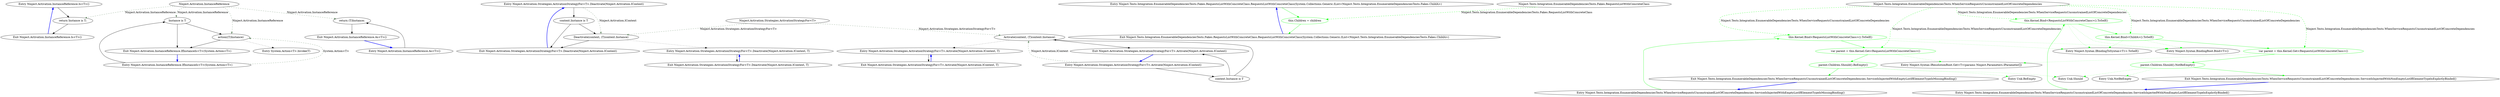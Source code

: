 digraph  {
m0_0 [label="Entry Ninject.Activation.InstanceReference.Is<T>()", span="34-34", cluster="Ninject.Activation.InstanceReference.Is<T>()", file="ConstructorSelectionTests.cs"];
m0_1 [label="return Instance is T;", span="36-36", cluster="Ninject.Activation.InstanceReference.Is<T>()", file="ConstructorSelectionTests.cs"];
m0_2 [label="Exit Ninject.Activation.InstanceReference.Is<T>()", span="34-34", cluster="Ninject.Activation.InstanceReference.Is<T>()", file="ConstructorSelectionTests.cs"];
m0_3 [label="Entry Ninject.Activation.InstanceReference.As<T>()", span="44-44", cluster="Ninject.Activation.InstanceReference.As<T>()", file="ConstructorSelectionTests.cs"];
m0_4 [label="return (T)Instance;", span="46-46", cluster="Ninject.Activation.InstanceReference.As<T>()", file="ConstructorSelectionTests.cs"];
m0_5 [label="Exit Ninject.Activation.InstanceReference.As<T>()", span="44-44", cluster="Ninject.Activation.InstanceReference.As<T>()", file="ConstructorSelectionTests.cs"];
m0_6 [label="Entry Ninject.Activation.InstanceReference.IfInstanceIs<T>(System.Action<T>)", span="54-54", cluster="Ninject.Activation.InstanceReference.IfInstanceIs<T>(System.Action<T>)", file="ConstructorSelectionTests.cs"];
m0_7 [label="Instance is T", span="56-56", cluster="Ninject.Activation.InstanceReference.IfInstanceIs<T>(System.Action<T>)", file="ConstructorSelectionTests.cs"];
m0_8 [label="action((T)Instance)", span="57-57", cluster="Ninject.Activation.InstanceReference.IfInstanceIs<T>(System.Action<T>)", file="ConstructorSelectionTests.cs"];
m0_9 [label="Exit Ninject.Activation.InstanceReference.IfInstanceIs<T>(System.Action<T>)", span="54-54", cluster="Ninject.Activation.InstanceReference.IfInstanceIs<T>(System.Action<T>)", file="ConstructorSelectionTests.cs"];
m0_10 [label="Entry System.Action<T>.Invoke(T)", span="0-0", cluster="System.Action<T>.Invoke(T)", file="ConstructorSelectionTests.cs"];
m0_11 [label="Ninject.Activation.InstanceReference", span="", file="ConstructorSelectionTests.cs"];
m1_5 [label="Entry Ninject.Activation.Strategies.ActivationStrategyFor<T>.Deactivate(Ninject.Activation.IContext)", span="12-12", cluster="Ninject.Activation.Strategies.ActivationStrategyFor<T>.Deactivate(Ninject.Activation.IContext)", file="ReadOnlyKernel.cs"];
m1_6 [label="context.Instance is T", span="14-14", cluster="Ninject.Activation.Strategies.ActivationStrategyFor<T>.Deactivate(Ninject.Activation.IContext)", file="ReadOnlyKernel.cs"];
m1_7 [label="Deactivate(context, (T)context.Instance)", span="15-15", cluster="Ninject.Activation.Strategies.ActivationStrategyFor<T>.Deactivate(Ninject.Activation.IContext)", file="ReadOnlyKernel.cs"];
m1_8 [label="Exit Ninject.Activation.Strategies.ActivationStrategyFor<T>.Deactivate(Ninject.Activation.IContext)", span="12-12", cluster="Ninject.Activation.Strategies.ActivationStrategyFor<T>.Deactivate(Ninject.Activation.IContext)", file="ReadOnlyKernel.cs"];
m1_4 [label="Entry Ninject.Activation.Strategies.ActivationStrategyFor<T>.Activate(Ninject.Activation.IContext, T)", span="18-18", cluster="Ninject.Activation.Strategies.ActivationStrategyFor<T>.Activate(Ninject.Activation.IContext, T)", file="ReadOnlyKernel.cs"];
m1_10 [label="Exit Ninject.Activation.Strategies.ActivationStrategyFor<T>.Activate(Ninject.Activation.IContext, T)", span="18-18", cluster="Ninject.Activation.Strategies.ActivationStrategyFor<T>.Activate(Ninject.Activation.IContext, T)", file="ReadOnlyKernel.cs"];
m1_9 [label="Entry Ninject.Activation.Strategies.ActivationStrategyFor<T>.Deactivate(Ninject.Activation.IContext, T)", span="19-19", cluster="Ninject.Activation.Strategies.ActivationStrategyFor<T>.Deactivate(Ninject.Activation.IContext, T)", file="ReadOnlyKernel.cs"];
m1_11 [label="Exit Ninject.Activation.Strategies.ActivationStrategyFor<T>.Deactivate(Ninject.Activation.IContext, T)", span="19-19", cluster="Ninject.Activation.Strategies.ActivationStrategyFor<T>.Deactivate(Ninject.Activation.IContext, T)", file="ReadOnlyKernel.cs"];
m1_0 [label="Entry Ninject.Activation.Strategies.ActivationStrategyFor<T>.Activate(Ninject.Activation.IContext)", span="6-6", cluster="Ninject.Activation.Strategies.ActivationStrategyFor<T>.Activate(Ninject.Activation.IContext)", file="ReadOnlyKernel.cs"];
m1_1 [label="context.Instance is T", span="8-8", cluster="Ninject.Activation.Strategies.ActivationStrategyFor<T>.Activate(Ninject.Activation.IContext)", file="ReadOnlyKernel.cs"];
m1_2 [label="Activate(context, (T)context.Instance)", span="9-9", cluster="Ninject.Activation.Strategies.ActivationStrategyFor<T>.Activate(Ninject.Activation.IContext)", file="ReadOnlyKernel.cs"];
m1_3 [label="Exit Ninject.Activation.Strategies.ActivationStrategyFor<T>.Activate(Ninject.Activation.IContext)", span="6-6", cluster="Ninject.Activation.Strategies.ActivationStrategyFor<T>.Activate(Ninject.Activation.IContext)", file="ReadOnlyKernel.cs"];
m1_12 [label="Ninject.Activation.Strategies.ActivationStrategyFor<T>", span="", file="ReadOnlyKernel.cs"];
m2_0 [label="Entry Ninject.Tests.Integration.EnumerableDependenciesTests.Fakes.RequestsListWithConcreteClass.RequestsListWithConcreteClass(System.Collections.Generic.IList<Ninject.Tests.Integration.EnumerableDependenciesTests.Fakes.ChildA>)", span="6-6", cluster="Ninject.Tests.Integration.EnumerableDependenciesTests.Fakes.RequestsListWithConcreteClass.RequestsListWithConcreteClass(System.Collections.Generic.IList<Ninject.Tests.Integration.EnumerableDependenciesTests.Fakes.ChildA>)", file="RequestsListWithConcreteClass.cs"];
m2_1 [label="this.Children = children", span="8-8", cluster="Ninject.Tests.Integration.EnumerableDependenciesTests.Fakes.RequestsListWithConcreteClass.RequestsListWithConcreteClass(System.Collections.Generic.IList<Ninject.Tests.Integration.EnumerableDependenciesTests.Fakes.ChildA>)", color=green, community=0, file="RequestsListWithConcreteClass.cs"];
m2_2 [label="Exit Ninject.Tests.Integration.EnumerableDependenciesTests.Fakes.RequestsListWithConcreteClass.RequestsListWithConcreteClass(System.Collections.Generic.IList<Ninject.Tests.Integration.EnumerableDependenciesTests.Fakes.ChildA>)", span="6-6", cluster="Ninject.Tests.Integration.EnumerableDependenciesTests.Fakes.RequestsListWithConcreteClass.RequestsListWithConcreteClass(System.Collections.Generic.IList<Ninject.Tests.Integration.EnumerableDependenciesTests.Fakes.ChildA>)", file="RequestsListWithConcreteClass.cs"];
m2_3 [label="Ninject.Tests.Integration.EnumerableDependenciesTests.Fakes.RequestsListWithConcreteClass", span="", file="RequestsListWithConcreteClass.cs"];
m4_6 [label="Entry Ninject.Syntax.IBindingToSyntax<T1>.ToSelf()", span="39-39", cluster="Ninject.Syntax.IBindingToSyntax<T1>.ToSelf()", file="WhenServiceRequestsUnconstrainedListOfConcreteDependencies.cs"];
m4_5 [label="Entry Ninject.Syntax.BindingRoot.Bind<T>()", span="50-50", cluster="Ninject.Syntax.BindingRoot.Bind<T>()", file="WhenServiceRequestsUnconstrainedListOfConcreteDependencies.cs"];
m4_0 [label="Entry Ninject.Tests.Integration.EnumerableDependenciesTests.WhenServiceRequestsUnconstrainedListOfConcreteDependencies.ServiceIsInjectedWithEmptyListIfElementTypeIsMissingBinding()", span="9-9", cluster="Ninject.Tests.Integration.EnumerableDependenciesTests.WhenServiceRequestsUnconstrainedListOfConcreteDependencies.ServiceIsInjectedWithEmptyListIfElementTypeIsMissingBinding()", file="WhenServiceRequestsUnconstrainedListOfConcreteDependencies.cs"];
m4_1 [label="this.Kernel.Bind<RequestsListWithConcreteClass>().ToSelf()", span="11-11", cluster="Ninject.Tests.Integration.EnumerableDependenciesTests.WhenServiceRequestsUnconstrainedListOfConcreteDependencies.ServiceIsInjectedWithEmptyListIfElementTypeIsMissingBinding()", color=green, community=0, file="WhenServiceRequestsUnconstrainedListOfConcreteDependencies.cs"];
m4_2 [label="var parent = this.Kernel.Get<RequestsListWithConcreteClass>()", span="13-13", cluster="Ninject.Tests.Integration.EnumerableDependenciesTests.WhenServiceRequestsUnconstrainedListOfConcreteDependencies.ServiceIsInjectedWithEmptyListIfElementTypeIsMissingBinding()", color=green, community=0, file="WhenServiceRequestsUnconstrainedListOfConcreteDependencies.cs"];
m4_3 [label="parent.Children.Should().BeEmpty()", span="15-15", cluster="Ninject.Tests.Integration.EnumerableDependenciesTests.WhenServiceRequestsUnconstrainedListOfConcreteDependencies.ServiceIsInjectedWithEmptyListIfElementTypeIsMissingBinding()", color=green, community=0, file="WhenServiceRequestsUnconstrainedListOfConcreteDependencies.cs"];
m4_4 [label="Exit Ninject.Tests.Integration.EnumerableDependenciesTests.WhenServiceRequestsUnconstrainedListOfConcreteDependencies.ServiceIsInjectedWithEmptyListIfElementTypeIsMissingBinding()", span="9-9", cluster="Ninject.Tests.Integration.EnumerableDependenciesTests.WhenServiceRequestsUnconstrainedListOfConcreteDependencies.ServiceIsInjectedWithEmptyListIfElementTypeIsMissingBinding()", file="WhenServiceRequestsUnconstrainedListOfConcreteDependencies.cs"];
m4_10 [label="Entry Ninject.Tests.Integration.EnumerableDependenciesTests.WhenServiceRequestsUnconstrainedListOfConcreteDependencies.ServiceIsInjectedWithNonEmptyListIfElementTypeIsExplictlyBinded()", span="19-19", cluster="Ninject.Tests.Integration.EnumerableDependenciesTests.WhenServiceRequestsUnconstrainedListOfConcreteDependencies.ServiceIsInjectedWithNonEmptyListIfElementTypeIsExplictlyBinded()", file="WhenServiceRequestsUnconstrainedListOfConcreteDependencies.cs"];
m4_11 [label="this.Kernel.Bind<RequestsListWithConcreteClass>().ToSelf()", span="21-21", cluster="Ninject.Tests.Integration.EnumerableDependenciesTests.WhenServiceRequestsUnconstrainedListOfConcreteDependencies.ServiceIsInjectedWithNonEmptyListIfElementTypeIsExplictlyBinded()", color=green, community=0, file="WhenServiceRequestsUnconstrainedListOfConcreteDependencies.cs"];
m4_12 [label="this.Kernel.Bind<ChildA>().ToSelf()", span="22-22", cluster="Ninject.Tests.Integration.EnumerableDependenciesTests.WhenServiceRequestsUnconstrainedListOfConcreteDependencies.ServiceIsInjectedWithNonEmptyListIfElementTypeIsExplictlyBinded()", color=green, community=0, file="WhenServiceRequestsUnconstrainedListOfConcreteDependencies.cs"];
m4_13 [label="var parent = this.Kernel.Get<RequestsListWithConcreteClass>()", span="24-24", cluster="Ninject.Tests.Integration.EnumerableDependenciesTests.WhenServiceRequestsUnconstrainedListOfConcreteDependencies.ServiceIsInjectedWithNonEmptyListIfElementTypeIsExplictlyBinded()", color=green, community=0, file="WhenServiceRequestsUnconstrainedListOfConcreteDependencies.cs"];
m4_14 [label="parent.Children.Should().NotBeEmpty()", span="26-26", cluster="Ninject.Tests.Integration.EnumerableDependenciesTests.WhenServiceRequestsUnconstrainedListOfConcreteDependencies.ServiceIsInjectedWithNonEmptyListIfElementTypeIsExplictlyBinded()", color=green, community=0, file="WhenServiceRequestsUnconstrainedListOfConcreteDependencies.cs"];
m4_15 [label="Exit Ninject.Tests.Integration.EnumerableDependenciesTests.WhenServiceRequestsUnconstrainedListOfConcreteDependencies.ServiceIsInjectedWithNonEmptyListIfElementTypeIsExplictlyBinded()", span="19-19", cluster="Ninject.Tests.Integration.EnumerableDependenciesTests.WhenServiceRequestsUnconstrainedListOfConcreteDependencies.ServiceIsInjectedWithNonEmptyListIfElementTypeIsExplictlyBinded()", file="WhenServiceRequestsUnconstrainedListOfConcreteDependencies.cs"];
m4_7 [label="Entry Ninject.Syntax.IResolutionRoot.Get<T>(params Ninject.Parameters.IParameter[])", span="47-47", cluster="Ninject.Syntax.IResolutionRoot.Get<T>(params Ninject.Parameters.IParameter[])", file="WhenServiceRequestsUnconstrainedListOfConcreteDependencies.cs"];
m4_9 [label="Entry Unk.BeEmpty", span="", cluster="Unk.BeEmpty", file="WhenServiceRequestsUnconstrainedListOfConcreteDependencies.cs"];
m4_16 [label="Entry Unk.NotBeEmpty", span="", cluster="Unk.NotBeEmpty", file="WhenServiceRequestsUnconstrainedListOfConcreteDependencies.cs"];
m4_8 [label="Entry Unk.Should", span="", cluster="Unk.Should", file="WhenServiceRequestsUnconstrainedListOfConcreteDependencies.cs"];
m4_17 [label="Ninject.Tests.Integration.EnumerableDependenciesTests.WhenServiceRequestsUnconstrainedListOfConcreteDependencies", span="", file="WhenServiceRequestsUnconstrainedListOfConcreteDependencies.cs"];
m0_0 -> m0_1  [key=0, style=solid];
m0_1 -> m0_2  [key=0, style=solid];
m0_2 -> m0_0  [key=0, style=bold, color=blue];
m0_3 -> m0_4  [key=0, style=solid];
m0_4 -> m0_5  [key=0, style=solid];
m0_5 -> m0_3  [key=0, style=bold, color=blue];
m0_6 -> m0_7  [key=0, style=solid];
m0_6 -> m0_8  [key=1, style=dashed, color=darkseagreen4, label="System.Action<T>"];
m0_7 -> m0_8  [key=0, style=solid];
m0_7 -> m0_9  [key=0, style=solid];
m0_8 -> m0_9  [key=0, style=solid];
m0_8 -> m0_10  [key=2, style=dotted];
m0_9 -> m0_6  [key=0, style=bold, color=blue];
m0_11 -> m0_1  [key=1, style=dashed, color=darkseagreen4, label="Ninject.Activation.InstanceReference"];
m0_11 -> m0_4  [key=1, style=dashed, color=darkseagreen4, label="Ninject.Activation.InstanceReference"];
m0_11 -> m0_7  [key=1, style=dashed, color=darkseagreen4, label="Ninject.Activation.InstanceReference"];
m0_11 -> m0_8  [key=1, style=dashed, color=darkseagreen4, label="Ninject.Activation.InstanceReference"];
m1_5 -> m1_6  [key=0, style=solid];
m1_5 -> m1_7  [key=1, style=dashed, color=darkseagreen4, label="Ninject.Activation.IContext"];
m1_6 -> m1_7  [key=0, style=solid];
m1_6 -> m1_8  [key=0, style=solid];
m1_7 -> m1_8  [key=0, style=solid];
m1_7 -> m1_9  [key=2, style=dotted];
m1_8 -> m1_5  [key=0, style=bold, color=blue];
m1_4 -> m1_10  [key=0, style=solid];
m1_10 -> m1_4  [key=0, style=bold, color=blue];
m1_9 -> m1_11  [key=0, style=solid];
m1_11 -> m1_9  [key=0, style=bold, color=blue];
m1_0 -> m1_1  [key=0, style=solid];
m1_0 -> m1_2  [key=1, style=dashed, color=darkseagreen4, label="Ninject.Activation.IContext"];
m1_1 -> m1_2  [key=0, style=solid];
m1_1 -> m1_3  [key=0, style=solid];
m1_2 -> m1_3  [key=0, style=solid];
m1_2 -> m1_4  [key=2, style=dotted];
m1_3 -> m1_0  [key=0, style=bold, color=blue];
m1_12 -> m1_2  [key=1, style=dashed, color=darkseagreen4, label="Ninject.Activation.Strategies.ActivationStrategyFor<T>"];
m1_12 -> m1_7  [key=1, style=dashed, color=darkseagreen4, label="Ninject.Activation.Strategies.ActivationStrategyFor<T>"];
m2_0 -> m2_1  [key=0, style=solid, color=green];
m2_1 -> m2_2  [key=0, style=solid, color=green];
m2_2 -> m2_0  [key=0, style=bold, color=blue];
m2_3 -> m2_1  [key=1, style=dashed, color=green, label="Ninject.Tests.Integration.EnumerableDependenciesTests.Fakes.RequestsListWithConcreteClass"];
m4_0 -> m4_1  [key=0, style=solid, color=green];
m4_1 -> m4_2  [key=0, style=solid, color=green];
m4_1 -> m4_5  [key=2, style=dotted, color=green];
m4_1 -> m4_6  [key=2, style=dotted, color=green];
m4_2 -> m4_3  [key=0, style=solid, color=green];
m4_2 -> m4_7  [key=2, style=dotted, color=green];
m4_3 -> m4_4  [key=0, style=solid, color=green];
m4_3 -> m4_8  [key=2, style=dotted, color=green];
m4_3 -> m4_9  [key=2, style=dotted, color=green];
m4_4 -> m4_0  [key=0, style=bold, color=blue];
m4_10 -> m4_11  [key=0, style=solid, color=green];
m4_11 -> m4_12  [key=0, style=solid, color=green];
m4_11 -> m4_5  [key=2, style=dotted, color=green];
m4_11 -> m4_6  [key=2, style=dotted, color=green];
m4_12 -> m4_13  [key=0, style=solid, color=green];
m4_12 -> m4_5  [key=2, style=dotted, color=green];
m4_12 -> m4_6  [key=2, style=dotted, color=green];
m4_13 -> m4_14  [key=0, style=solid, color=green];
m4_13 -> m4_7  [key=2, style=dotted, color=green];
m4_14 -> m4_15  [key=0, style=solid, color=green];
m4_14 -> m4_8  [key=2, style=dotted, color=green];
m4_14 -> m4_16  [key=2, style=dotted, color=green];
m4_15 -> m4_10  [key=0, style=bold, color=blue];
m4_17 -> m4_1  [key=1, style=dashed, color=green, label="Ninject.Tests.Integration.EnumerableDependenciesTests.WhenServiceRequestsUnconstrainedListOfConcreteDependencies"];
m4_17 -> m4_2  [key=1, style=dashed, color=green, label="Ninject.Tests.Integration.EnumerableDependenciesTests.WhenServiceRequestsUnconstrainedListOfConcreteDependencies"];
m4_17 -> m4_11  [key=1, style=dashed, color=green, label="Ninject.Tests.Integration.EnumerableDependenciesTests.WhenServiceRequestsUnconstrainedListOfConcreteDependencies"];
m4_17 -> m4_12  [key=1, style=dashed, color=green, label="Ninject.Tests.Integration.EnumerableDependenciesTests.WhenServiceRequestsUnconstrainedListOfConcreteDependencies"];
m4_17 -> m4_13  [key=1, style=dashed, color=green, label="Ninject.Tests.Integration.EnumerableDependenciesTests.WhenServiceRequestsUnconstrainedListOfConcreteDependencies"];
}
